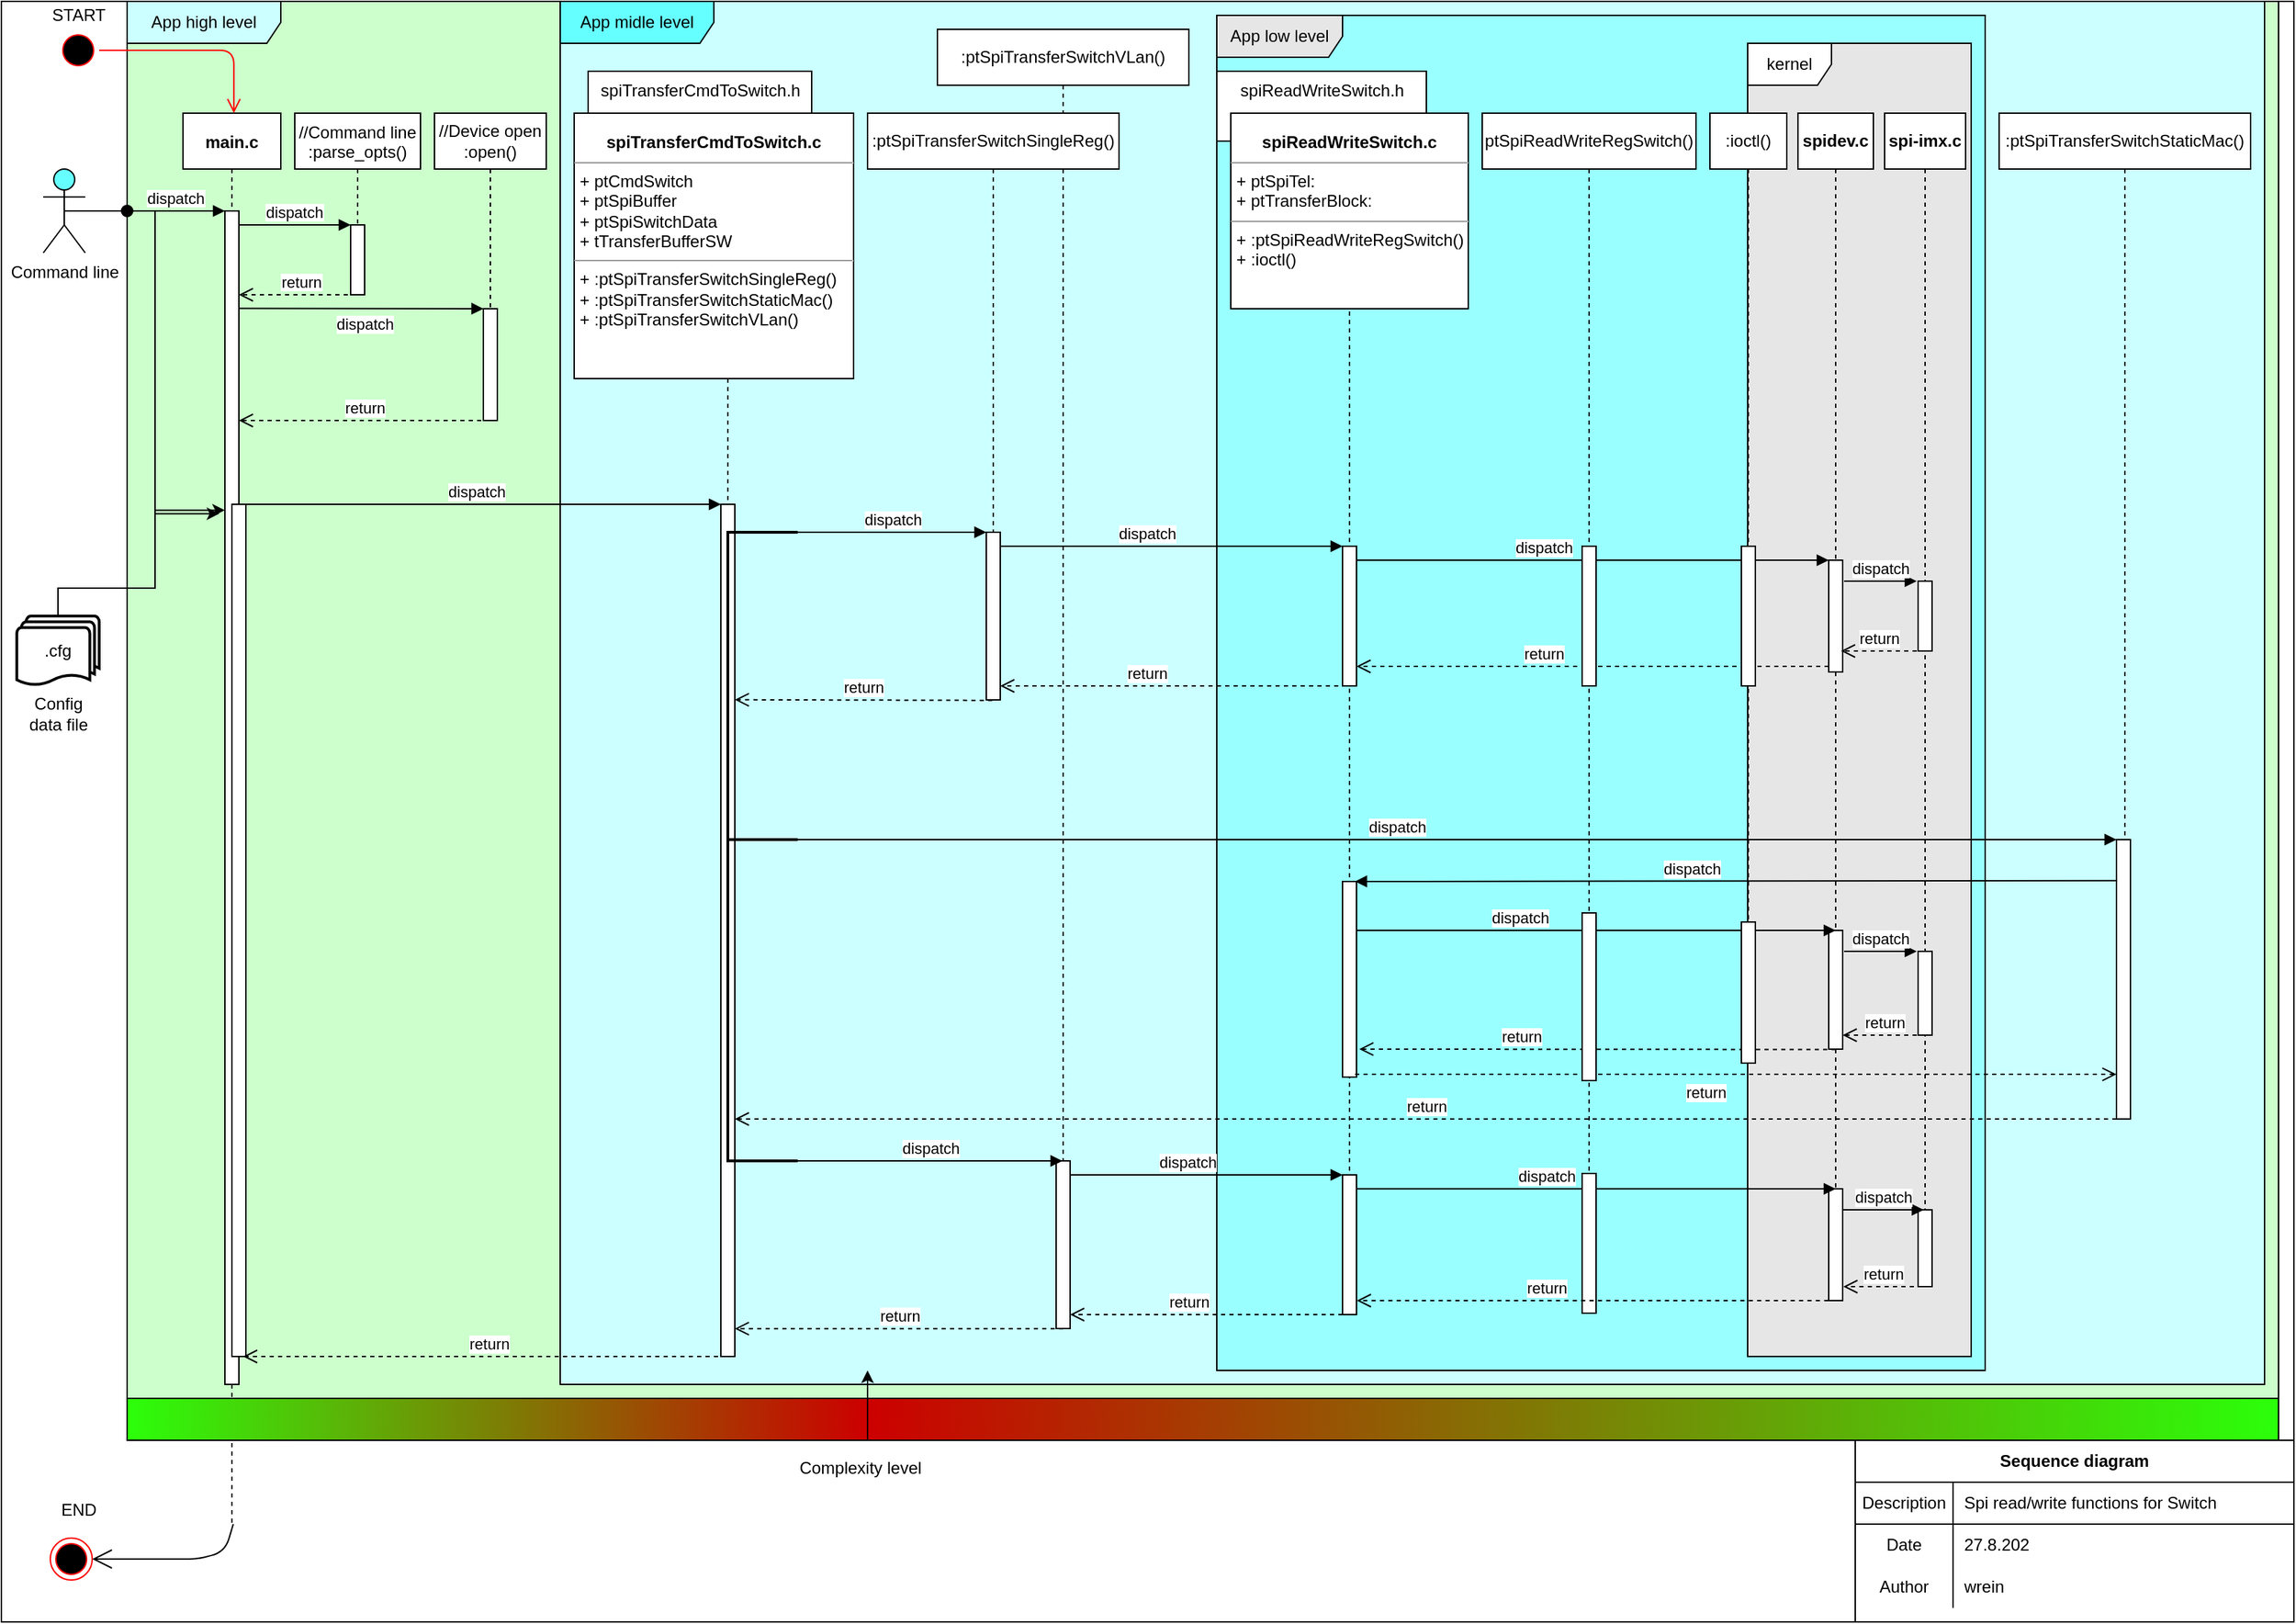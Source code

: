 <mxfile version="14.1.8" type="device"><diagram id="kgpKYQtTHZ0yAKxKKP6v" name="Page-1"><mxGraphModel dx="1086" dy="926" grid="1" gridSize="10" guides="1" tooltips="1" connect="1" arrows="1" fold="1" page="1" pageScale="1" pageWidth="1654" pageHeight="1169" background="#ffffff" math="0" shadow="0"><root><mxCell id="0"/><mxCell id="1" parent="0"/><mxCell id="VKZeagpRYc-gRWp1bDcH-94" value="" style="rounded=0;whiteSpace=wrap;html=1;shadow=0;labelBackgroundColor=none;fillColor=#ffffff;" parent="1" vertex="1"><mxGeometry width="1641" height="1160" as="geometry"/></mxCell><mxCell id="VKZeagpRYc-gRWp1bDcH-77" value="App high level" style="shape=umlFrame;whiteSpace=wrap;html=1;shadow=0;labelBackgroundColor=none;fillColor=#CCFFFF;width=110;height=30;swimlaneFillColor=#CCFFCC;" parent="1" vertex="1"><mxGeometry x="90" width="1540" height="1000" as="geometry"/></mxCell><mxCell id="VKZeagpRYc-gRWp1bDcH-73" value="&lt;span style=&quot;background-color: rgb(102 , 255 , 255)&quot;&gt;App midle level&lt;/span&gt;" style="shape=umlFrame;whiteSpace=wrap;html=1;shadow=0;labelBackgroundColor=none;rotation=0;width=110;height=30;labelPosition=center;verticalLabelPosition=middle;align=center;verticalAlign=middle;swimlaneFillColor=#CCFFFF;fillColor=#66FFFF;" parent="1" vertex="1"><mxGeometry x="400" width="1220" height="990" as="geometry"/></mxCell><mxCell id="VKZeagpRYc-gRWp1bDcH-72" value="App low level" style="shape=umlFrame;whiteSpace=wrap;html=1;shadow=0;labelBackgroundColor=none;fillColor=#E6E6E6;width=90;height=30;swimlaneFillColor=#99FFFF;" parent="1" vertex="1"><mxGeometry x="870" y="10" width="550" height="970" as="geometry"/></mxCell><mxCell id="VKZeagpRYc-gRWp1bDcH-71" value="kernel" style="shape=umlFrame;whiteSpace=wrap;html=1;labelBackgroundColor=#ffffff;shadow=0;swimlaneFillColor=#E6E6E6;" parent="1" vertex="1"><mxGeometry x="1250" y="30" width="160" height="940" as="geometry"/></mxCell><mxCell id="VKZeagpRYc-gRWp1bDcH-44" value="spiReadWriteSwitch.h" style="html=1;verticalAlign=top;" parent="1" vertex="1"><mxGeometry x="870" y="50" width="150" height="50" as="geometry"/></mxCell><mxCell id="VKZeagpRYc-gRWp1bDcH-32" value="spiTransferCmdToSwitch.h" style="html=1;verticalAlign=top;" parent="1" vertex="1"><mxGeometry x="420" y="50" width="160" height="50" as="geometry"/></mxCell><mxCell id="3nuBFxr9cyL0pnOWT2aG-1" value="main.c" style="shape=umlLifeline;perimeter=lifelinePerimeter;container=1;collapsible=0;recursiveResize=0;rounded=0;shadow=0;strokeWidth=1;fontStyle=1" parent="1" vertex="1"><mxGeometry x="130" y="80" width="70" height="1010" as="geometry"/></mxCell><mxCell id="3nuBFxr9cyL0pnOWT2aG-2" value="" style="points=[];perimeter=orthogonalPerimeter;rounded=0;shadow=0;strokeWidth=1;" parent="3nuBFxr9cyL0pnOWT2aG-1" vertex="1"><mxGeometry x="30" y="70" width="10" height="840" as="geometry"/></mxCell><mxCell id="3nuBFxr9cyL0pnOWT2aG-3" value="dispatch" style="verticalAlign=bottom;startArrow=oval;endArrow=block;startSize=8;shadow=0;strokeWidth=1;" parent="3nuBFxr9cyL0pnOWT2aG-1" target="3nuBFxr9cyL0pnOWT2aG-2" edge="1"><mxGeometry relative="1" as="geometry"><mxPoint x="-40" y="70" as="sourcePoint"/></mxGeometry></mxCell><mxCell id="3nuBFxr9cyL0pnOWT2aG-5" value="//Command line&#10;:parse_opts()" style="shape=umlLifeline;perimeter=lifelinePerimeter;container=1;collapsible=0;recursiveResize=0;rounded=0;shadow=0;strokeWidth=1;" parent="1" vertex="1"><mxGeometry x="210" y="80" width="90" height="130" as="geometry"/></mxCell><mxCell id="3nuBFxr9cyL0pnOWT2aG-6" value="" style="points=[];perimeter=orthogonalPerimeter;rounded=0;shadow=0;strokeWidth=1;" parent="3nuBFxr9cyL0pnOWT2aG-5" vertex="1"><mxGeometry x="40" y="80" width="10" height="50" as="geometry"/></mxCell><mxCell id="3nuBFxr9cyL0pnOWT2aG-7" value="return" style="verticalAlign=bottom;endArrow=open;dashed=1;endSize=8;shadow=0;strokeWidth=1;" parent="1" target="3nuBFxr9cyL0pnOWT2aG-2" edge="1"><mxGeometry relative="1" as="geometry"><mxPoint x="180" y="240.0" as="targetPoint"/><mxPoint x="260" y="210" as="sourcePoint"/><Array as="points"><mxPoint x="260" y="210"/></Array></mxGeometry></mxCell><mxCell id="3nuBFxr9cyL0pnOWT2aG-8" value="dispatch" style="verticalAlign=bottom;endArrow=block;entryX=0;entryY=0;shadow=0;strokeWidth=1;" parent="1" source="3nuBFxr9cyL0pnOWT2aG-2" target="3nuBFxr9cyL0pnOWT2aG-6" edge="1"><mxGeometry relative="1" as="geometry"><mxPoint x="275" y="160" as="sourcePoint"/></mxGeometry></mxCell><mxCell id="VKZeagpRYc-gRWp1bDcH-4" value="//Device open&lt;br&gt;:open()" style="shape=umlLifeline;perimeter=lifelinePerimeter;whiteSpace=wrap;html=1;container=1;collapsible=0;recursiveResize=0;outlineConnect=0;" parent="1" vertex="1"><mxGeometry x="310" y="80" width="80" height="220" as="geometry"/></mxCell><mxCell id="VKZeagpRYc-gRWp1bDcH-5" value="" style="html=1;points=[];perimeter=orthogonalPerimeter;" parent="VKZeagpRYc-gRWp1bDcH-4" vertex="1"><mxGeometry x="35" y="140" width="10" height="80" as="geometry"/></mxCell><mxCell id="VKZeagpRYc-gRWp1bDcH-6" value="dispatch" style="html=1;verticalAlign=bottom;endArrow=block;entryX=0;entryY=0;exitX=1;exitY=0.083;exitDx=0;exitDy=0;exitPerimeter=0;" parent="1" source="3nuBFxr9cyL0pnOWT2aG-2" target="VKZeagpRYc-gRWp1bDcH-5" edge="1"><mxGeometry x="0.029" y="-20" relative="1" as="geometry"><mxPoint x="177" y="220" as="sourcePoint"/><mxPoint as="offset"/></mxGeometry></mxCell><mxCell id="VKZeagpRYc-gRWp1bDcH-7" value="return" style="html=1;verticalAlign=bottom;endArrow=open;dashed=1;endSize=8;" parent="1" source="VKZeagpRYc-gRWp1bDcH-4" target="3nuBFxr9cyL0pnOWT2aG-2" edge="1"><mxGeometry relative="1" as="geometry"><mxPoint x="180" y="340" as="targetPoint"/><mxPoint x="430" y="340" as="sourcePoint"/><Array as="points"><mxPoint x="230" y="300"/></Array></mxGeometry></mxCell><mxCell id="VKZeagpRYc-gRWp1bDcH-9" value="" style="ellipse;html=1;shape=startState;fillColor=#000000;strokeColor=#ff0000;" parent="1" vertex="1"><mxGeometry x="40" y="20" width="30" height="30" as="geometry"/></mxCell><mxCell id="VKZeagpRYc-gRWp1bDcH-10" value="" style="edgeStyle=orthogonalEdgeStyle;html=1;verticalAlign=bottom;endArrow=open;endSize=8;strokeColor=#ff0000;entryX=0.52;entryY=0;entryDx=0;entryDy=0;entryPerimeter=0;" parent="1" source="VKZeagpRYc-gRWp1bDcH-9" target="3nuBFxr9cyL0pnOWT2aG-1" edge="1"><mxGeometry relative="1" as="geometry"><mxPoint x="55" y="110" as="targetPoint"/></mxGeometry></mxCell><mxCell id="VKZeagpRYc-gRWp1bDcH-11" value="" style="ellipse;html=1;shape=endState;fillColor=#000000;strokeColor=#ff0000;" parent="1" vertex="1"><mxGeometry x="35" y="1100" width="30" height="30" as="geometry"/></mxCell><mxCell id="VKZeagpRYc-gRWp1bDcH-13" value="" style="endArrow=open;endFill=1;endSize=12;html=1;entryX=1;entryY=0.5;entryDx=0;entryDy=0;exitX=0.514;exitY=1;exitDx=0;exitDy=0;exitPerimeter=0;" parent="1" source="3nuBFxr9cyL0pnOWT2aG-1" target="VKZeagpRYc-gRWp1bDcH-11" edge="1"><mxGeometry width="160" relative="1" as="geometry"><mxPoint x="166" y="1100" as="sourcePoint"/><mxPoint x="330" y="1001" as="targetPoint"/><Array as="points"><mxPoint x="160" y="1110"/><mxPoint x="140" y="1115"/></Array></mxGeometry></mxCell><mxCell id="VKZeagpRYc-gRWp1bDcH-28" value="" style="html=1;points=[];perimeter=orthogonalPerimeter;" parent="1" vertex="1"><mxGeometry x="165" y="360" width="10" height="610" as="geometry"/></mxCell><mxCell id="VKZeagpRYc-gRWp1bDcH-30" value="dispatch" style="html=1;verticalAlign=bottom;endArrow=block;entryX=0;entryY=0;" parent="1" source="3nuBFxr9cyL0pnOWT2aG-1" target="VKZeagpRYc-gRWp1bDcH-29" edge="1"><mxGeometry relative="1" as="geometry"><mxPoint x="510" y="360" as="sourcePoint"/></mxGeometry></mxCell><mxCell id="VKZeagpRYc-gRWp1bDcH-31" value="return" style="html=1;verticalAlign=bottom;endArrow=open;dashed=1;endSize=8;exitX=1;exitY=1;exitDx=0;exitDy=0;exitPerimeter=0;" parent="1" source="VKZeagpRYc-gRWp1bDcH-29" edge="1"><mxGeometry relative="1" as="geometry"><mxPoint x="173" y="970" as="targetPoint"/><mxPoint x="590" y="850" as="sourcePoint"/></mxGeometry></mxCell><mxCell id="VKZeagpRYc-gRWp1bDcH-41" value="dispatch" style="html=1;verticalAlign=bottom;endArrow=block;entryX=0;entryY=0;exitX=1;exitY=0;exitDx=0;exitDy=0;exitPerimeter=0;" parent="1" source="VKZeagpRYc-gRWp1bDcH-36" target="VKZeagpRYc-gRWp1bDcH-40" edge="1"><mxGeometry relative="1" as="geometry"><mxPoint x="620" y="380" as="sourcePoint"/></mxGeometry></mxCell><mxCell id="VKZeagpRYc-gRWp1bDcH-42" value="return" style="html=1;verticalAlign=bottom;endArrow=open;dashed=1;endSize=8;entryX=0;entryY=0.545;entryDx=0;entryDy=0;entryPerimeter=0;exitX=0.228;exitY=1.003;exitDx=0;exitDy=0;exitPerimeter=0;" parent="1" edge="1"><mxGeometry relative="1" as="geometry"><mxPoint x="525" y="499.9" as="targetPoint"/><mxPoint x="709.28" y="500.36" as="sourcePoint"/></mxGeometry></mxCell><mxCell id="VKZeagpRYc-gRWp1bDcH-43" value="spiReadWriteCPLD.c" style="shape=umlLifeline;perimeter=lifelinePerimeter;whiteSpace=wrap;html=1;container=1;collapsible=0;recursiveResize=0;outlineConnect=0;" parent="1" vertex="1"><mxGeometry x="880" y="80" width="170" height="860" as="geometry"/></mxCell><mxCell id="VKZeagpRYc-gRWp1bDcH-45" value="" style="html=1;points=[];perimeter=orthogonalPerimeter;" parent="VKZeagpRYc-gRWp1bDcH-43" vertex="1"><mxGeometry x="80" y="310" width="10" height="100" as="geometry"/></mxCell><mxCell id="VKZeagpRYc-gRWp1bDcH-60" value="" style="html=1;points=[];perimeter=orthogonalPerimeter;" parent="VKZeagpRYc-gRWp1bDcH-43" vertex="1"><mxGeometry x="80" y="550" width="10" height="140" as="geometry"/></mxCell><mxCell id="dVz9SOBv6okbCxQQQ4Bf-2" value="&lt;div style=&quot;text-align: center&quot;&gt;&lt;span&gt;&lt;b&gt;&lt;br&gt;&lt;/b&gt;&lt;/span&gt;&lt;/div&gt;&lt;div style=&quot;text-align: center&quot;&gt;&lt;span&gt;&lt;b&gt;spiReadWriteSwitch&lt;/b&gt;&lt;/span&gt;&lt;b&gt;.c&lt;/b&gt;&lt;/div&gt;&lt;hr size=&quot;1&quot;&gt;&lt;p style=&quot;margin: 0px ; margin-left: 4px&quot;&gt;+ ptSpiTel:&lt;br&gt;+ ptTransferBlock:&lt;/p&gt;&lt;hr size=&quot;1&quot;&gt;&lt;p style=&quot;margin: 0px ; margin-left: 4px&quot;&gt;+&amp;nbsp;&lt;span style=&quot;text-align: center&quot;&gt;:&lt;/span&gt;&lt;span style=&quot;text-align: center&quot;&gt;ptSpiReadWriteRegSwitch()&lt;/span&gt;&lt;/p&gt;&lt;p style=&quot;margin: 0px ; margin-left: 4px&quot;&gt;+ :ioctl()&lt;/p&gt;" style="verticalAlign=top;align=left;overflow=fill;fontSize=12;fontFamily=Helvetica;html=1;" parent="VKZeagpRYc-gRWp1bDcH-43" vertex="1"><mxGeometry width="170" height="140" as="geometry"/></mxCell><mxCell id="w2YBqmPwrg62u7bh0Tq--13" value="" style="html=1;points=[];perimeter=orthogonalPerimeter;" parent="VKZeagpRYc-gRWp1bDcH-43" vertex="1"><mxGeometry x="80" y="760" width="10" height="100" as="geometry"/></mxCell><mxCell id="VKZeagpRYc-gRWp1bDcH-46" value="dispatch" style="html=1;verticalAlign=bottom;endArrow=block;entryX=0;entryY=0;" parent="1" source="VKZeagpRYc-gRWp1bDcH-40" target="VKZeagpRYc-gRWp1bDcH-45" edge="1"><mxGeometry x="-0.143" relative="1" as="geometry"><mxPoint x="760" y="390" as="sourcePoint"/><mxPoint as="offset"/></mxGeometry></mxCell><mxCell id="VKZeagpRYc-gRWp1bDcH-47" value="return" style="html=1;verticalAlign=bottom;endArrow=open;dashed=1;endSize=8;" parent="1" target="VKZeagpRYc-gRWp1bDcH-40" edge="1"><mxGeometry x="0.132" relative="1" as="geometry"><mxPoint x="760" y="490" as="targetPoint"/><mxPoint x="957" y="490" as="sourcePoint"/><mxPoint as="offset"/></mxGeometry></mxCell><mxCell id="VKZeagpRYc-gRWp1bDcH-48" value="&lt;b&gt;spidev.c&lt;/b&gt;" style="shape=umlLifeline;perimeter=lifelinePerimeter;whiteSpace=wrap;html=1;container=1;collapsible=0;recursiveResize=0;outlineConnect=0;" parent="1" vertex="1"><mxGeometry x="1286" y="80" width="54" height="850" as="geometry"/></mxCell><mxCell id="VKZeagpRYc-gRWp1bDcH-49" value="" style="html=1;points=[];perimeter=orthogonalPerimeter;" parent="VKZeagpRYc-gRWp1bDcH-48" vertex="1"><mxGeometry x="22" y="320" width="10" height="80" as="geometry"/></mxCell><mxCell id="VKZeagpRYc-gRWp1bDcH-63" value="" style="html=1;points=[];perimeter=orthogonalPerimeter;" parent="VKZeagpRYc-gRWp1bDcH-48" vertex="1"><mxGeometry x="22" y="585" width="10" height="85" as="geometry"/></mxCell><mxCell id="w2YBqmPwrg62u7bh0Tq--15" value="" style="html=1;points=[];perimeter=orthogonalPerimeter;" parent="VKZeagpRYc-gRWp1bDcH-48" vertex="1"><mxGeometry x="22" y="770" width="10" height="80" as="geometry"/></mxCell><mxCell id="VKZeagpRYc-gRWp1bDcH-50" value="dispatch" style="html=1;verticalAlign=bottom;endArrow=block;entryX=0;entryY=0;" parent="1" target="VKZeagpRYc-gRWp1bDcH-49" edge="1"><mxGeometry x="-0.211" relative="1" as="geometry"><mxPoint x="970" y="400" as="sourcePoint"/><mxPoint as="offset"/></mxGeometry></mxCell><mxCell id="VKZeagpRYc-gRWp1bDcH-51" value="return" style="html=1;verticalAlign=bottom;endArrow=open;dashed=1;endSize=8;exitX=0;exitY=0.95;" parent="1" source="VKZeagpRYc-gRWp1bDcH-49" edge="1"><mxGeometry x="0.21" relative="1" as="geometry"><mxPoint x="970" y="476" as="targetPoint"/><mxPoint as="offset"/></mxGeometry></mxCell><mxCell id="VKZeagpRYc-gRWp1bDcH-52" value="&lt;b&gt;spi-imx.c&lt;/b&gt;" style="shape=umlLifeline;perimeter=lifelinePerimeter;whiteSpace=wrap;html=1;container=1;collapsible=0;recursiveResize=0;outlineConnect=0;" parent="1" vertex="1"><mxGeometry x="1348" y="80" width="58" height="840" as="geometry"/></mxCell><mxCell id="VKZeagpRYc-gRWp1bDcH-66" value="" style="html=1;points=[];perimeter=orthogonalPerimeter;" parent="VKZeagpRYc-gRWp1bDcH-52" vertex="1"><mxGeometry x="24" y="600" width="10" height="60" as="geometry"/></mxCell><mxCell id="VKZeagpRYc-gRWp1bDcH-53" value="" style="html=1;points=[];perimeter=orthogonalPerimeter;" parent="VKZeagpRYc-gRWp1bDcH-52" vertex="1"><mxGeometry x="24" y="335" width="10" height="50" as="geometry"/></mxCell><mxCell id="w2YBqmPwrg62u7bh0Tq--16" value="" style="html=1;points=[];perimeter=orthogonalPerimeter;" parent="VKZeagpRYc-gRWp1bDcH-52" vertex="1"><mxGeometry x="24" y="785" width="10" height="55" as="geometry"/></mxCell><mxCell id="VKZeagpRYc-gRWp1bDcH-54" value="dispatch" style="html=1;verticalAlign=bottom;endArrow=block;entryX=0;entryY=0;" parent="1" edge="1"><mxGeometry relative="1" as="geometry"><mxPoint x="1319" y="415" as="sourcePoint"/><mxPoint x="1371" y="415" as="targetPoint"/></mxGeometry></mxCell><mxCell id="VKZeagpRYc-gRWp1bDcH-55" value="return" style="html=1;verticalAlign=bottom;endArrow=open;dashed=1;endSize=8;" parent="1" edge="1"><mxGeometry relative="1" as="geometry"><mxPoint x="1316.81" y="465" as="targetPoint"/><mxPoint x="1371" y="465" as="sourcePoint"/><Array as="points"><mxPoint x="1324" y="465"/></Array></mxGeometry></mxCell><mxCell id="VKZeagpRYc-gRWp1bDcH-56" value=":ptSpiTransferSwitchStaticMac()" style="shape=umlLifeline;perimeter=lifelinePerimeter;whiteSpace=wrap;html=1;container=1;collapsible=0;recursiveResize=0;outlineConnect=0;" parent="1" vertex="1"><mxGeometry x="1430" y="80" width="180" height="720" as="geometry"/></mxCell><mxCell id="VKZeagpRYc-gRWp1bDcH-57" value="" style="html=1;points=[];perimeter=orthogonalPerimeter;" parent="VKZeagpRYc-gRWp1bDcH-56" vertex="1"><mxGeometry x="84" y="520" width="10" height="200" as="geometry"/></mxCell><mxCell id="VKZeagpRYc-gRWp1bDcH-58" value="dispatch" style="html=1;verticalAlign=bottom;endArrow=block;entryX=0;entryY=0;exitX=1;exitY=1;exitDx=0;exitDy=0;exitPerimeter=0;" parent="1" source="VKZeagpRYc-gRWp1bDcH-36" target="VKZeagpRYc-gRWp1bDcH-57" edge="1"><mxGeometry x="-0.092" relative="1" as="geometry"><mxPoint x="610" y="600" as="sourcePoint"/><mxPoint as="offset"/></mxGeometry></mxCell><mxCell id="VKZeagpRYc-gRWp1bDcH-61" value="dispatch" style="html=1;verticalAlign=bottom;endArrow=block;entryX=1;entryY=0;exitX=0.155;exitY=0.147;exitDx=0;exitDy=0;exitPerimeter=0;" parent="1" edge="1"><mxGeometry x="0.117" relative="1" as="geometry"><mxPoint x="1514.55" y="629.4" as="sourcePoint"/><mxPoint x="969" y="630" as="targetPoint"/><mxPoint as="offset"/></mxGeometry></mxCell><mxCell id="VKZeagpRYc-gRWp1bDcH-62" value="return" style="html=1;verticalAlign=bottom;endArrow=open;dashed=1;endSize=8;exitX=0.9;exitY=0.986;exitDx=0;exitDy=0;exitPerimeter=0;" parent="1" source="VKZeagpRYc-gRWp1bDcH-60" target="VKZeagpRYc-gRWp1bDcH-57" edge="1"><mxGeometry x="-0.079" y="-22" relative="1" as="geometry"><mxPoint x="1404.5" y="780" as="targetPoint"/><mxPoint x="950" y="780" as="sourcePoint"/><mxPoint as="offset"/></mxGeometry></mxCell><mxCell id="VKZeagpRYc-gRWp1bDcH-64" value="dispatch" style="html=1;verticalAlign=bottom;endArrow=block;entryX=0;entryY=0;" parent="1" edge="1"><mxGeometry x="-0.322" relative="1" as="geometry"><mxPoint x="969.81" y="665" as="sourcePoint"/><mxPoint x="1" as="offset"/><mxPoint x="1313" y="665" as="targetPoint"/></mxGeometry></mxCell><mxCell id="VKZeagpRYc-gRWp1bDcH-65" value="return" style="html=1;verticalAlign=bottom;endArrow=open;dashed=1;endSize=8;exitX=0.5;exitY=1.003;exitDx=0;exitDy=0;exitPerimeter=0;entryX=1.2;entryY=0.857;entryDx=0;entryDy=0;entryPerimeter=0;" parent="1" source="VKZeagpRYc-gRWp1bDcH-63" target="VKZeagpRYc-gRWp1bDcH-60" edge="1"><mxGeometry x="0.322" relative="1" as="geometry"><mxPoint x="899.5" y="760.25" as="targetPoint"/><mxPoint x="1255" y="760.25" as="sourcePoint"/><mxPoint as="offset"/></mxGeometry></mxCell><mxCell id="VKZeagpRYc-gRWp1bDcH-67" value="dispatch" style="html=1;verticalAlign=bottom;endArrow=block;entryX=0;entryY=0;" parent="1" edge="1"><mxGeometry relative="1" as="geometry"><mxPoint x="1319" y="680" as="sourcePoint"/><mxPoint x="1371" y="680" as="targetPoint"/></mxGeometry></mxCell><mxCell id="VKZeagpRYc-gRWp1bDcH-68" value="return" style="html=1;verticalAlign=bottom;endArrow=open;dashed=1;endSize=8;exitX=0;exitY=0.95;" parent="1" edge="1"><mxGeometry relative="1" as="geometry"><mxPoint x="1318" y="740" as="targetPoint"/><mxPoint x="1377" y="740" as="sourcePoint"/></mxGeometry></mxCell><mxCell id="VKZeagpRYc-gRWp1bDcH-59" value="return" style="html=1;verticalAlign=bottom;endArrow=open;dashed=1;endSize=8;exitX=0;exitY=1;exitDx=0;exitDy=0;exitPerimeter=0;" parent="1" source="VKZeagpRYc-gRWp1bDcH-57" target="VKZeagpRYc-gRWp1bDcH-29" edge="1"><mxGeometry relative="1" as="geometry"><mxPoint x="550" y="830" as="targetPoint"/><mxPoint x="1400" y="830.0" as="sourcePoint"/></mxGeometry></mxCell><mxCell id="w2YBqmPwrg62u7bh0Tq--1" style="edgeStyle=orthogonalEdgeStyle;rounded=0;orthogonalLoop=1;jettySize=auto;html=1;exitX=0.5;exitY=0.5;exitDx=0;exitDy=0;exitPerimeter=0;entryX=-0.4;entryY=0.258;entryDx=0;entryDy=0;entryPerimeter=0;" parent="1" source="VKZeagpRYc-gRWp1bDcH-76" target="3nuBFxr9cyL0pnOWT2aG-2" edge="1"><mxGeometry relative="1" as="geometry"/></mxCell><mxCell id="VKZeagpRYc-gRWp1bDcH-76" value="Command line" style="shape=umlActor;verticalLabelPosition=bottom;verticalAlign=top;html=1;shadow=0;labelBackgroundColor=none;fillColor=#66FFFF;" parent="1" vertex="1"><mxGeometry x="30" y="120" width="30" height="60" as="geometry"/></mxCell><mxCell id="VKZeagpRYc-gRWp1bDcH-80" value="Sequence diagram" style="shape=table;html=1;whiteSpace=wrap;startSize=30;container=1;collapsible=0;childLayout=tableLayout;fixedRows=1;rowLines=0;fontStyle=1;align=center;shadow=0;labelBackgroundColor=none;" parent="1" vertex="1"><mxGeometry x="1327" y="1030" width="314" height="130" as="geometry"/></mxCell><mxCell id="VKZeagpRYc-gRWp1bDcH-81" value="" style="shape=partialRectangle;html=1;whiteSpace=wrap;collapsible=0;dropTarget=0;pointerEvents=0;fillColor=none;top=0;left=0;bottom=1;right=0;points=[[0,0.5],[1,0.5]];portConstraint=eastwest;" parent="VKZeagpRYc-gRWp1bDcH-80" vertex="1"><mxGeometry y="30" width="314" height="30" as="geometry"/></mxCell><mxCell id="VKZeagpRYc-gRWp1bDcH-82" value="Description" style="shape=partialRectangle;html=1;whiteSpace=wrap;connectable=0;fillColor=none;top=0;left=0;bottom=0;right=0;overflow=hidden;" parent="VKZeagpRYc-gRWp1bDcH-81" vertex="1"><mxGeometry width="70" height="30" as="geometry"/></mxCell><mxCell id="VKZeagpRYc-gRWp1bDcH-83" value="Spi read/write functions for Switch" style="shape=partialRectangle;html=1;whiteSpace=wrap;connectable=0;fillColor=none;top=0;left=0;bottom=0;right=0;align=left;spacingLeft=6;overflow=hidden;" parent="VKZeagpRYc-gRWp1bDcH-81" vertex="1"><mxGeometry x="70" width="244" height="30" as="geometry"/></mxCell><mxCell id="VKZeagpRYc-gRWp1bDcH-84" value="" style="shape=partialRectangle;html=1;whiteSpace=wrap;collapsible=0;dropTarget=0;pointerEvents=0;fillColor=none;top=0;left=0;bottom=0;right=0;points=[[0,0.5],[1,0.5]];portConstraint=eastwest;" parent="VKZeagpRYc-gRWp1bDcH-80" vertex="1"><mxGeometry y="60" width="314" height="30" as="geometry"/></mxCell><mxCell id="VKZeagpRYc-gRWp1bDcH-85" value="Date" style="shape=partialRectangle;html=1;whiteSpace=wrap;connectable=0;fillColor=none;top=0;left=0;bottom=0;right=0;overflow=hidden;" parent="VKZeagpRYc-gRWp1bDcH-84" vertex="1"><mxGeometry width="70" height="30" as="geometry"/></mxCell><mxCell id="VKZeagpRYc-gRWp1bDcH-86" value="27.8.202" style="shape=partialRectangle;html=1;whiteSpace=wrap;connectable=0;fillColor=none;top=0;left=0;bottom=0;right=0;align=left;spacingLeft=6;overflow=hidden;" parent="VKZeagpRYc-gRWp1bDcH-84" vertex="1"><mxGeometry x="70" width="244" height="30" as="geometry"/></mxCell><mxCell id="VKZeagpRYc-gRWp1bDcH-87" value="" style="shape=partialRectangle;html=1;whiteSpace=wrap;collapsible=0;dropTarget=0;pointerEvents=0;fillColor=none;top=0;left=0;bottom=0;right=0;points=[[0,0.5],[1,0.5]];portConstraint=eastwest;" parent="VKZeagpRYc-gRWp1bDcH-80" vertex="1"><mxGeometry y="90" width="314" height="30" as="geometry"/></mxCell><mxCell id="VKZeagpRYc-gRWp1bDcH-88" value="Author" style="shape=partialRectangle;html=1;whiteSpace=wrap;connectable=0;fillColor=none;top=0;left=0;bottom=0;right=0;overflow=hidden;" parent="VKZeagpRYc-gRWp1bDcH-87" vertex="1"><mxGeometry width="70" height="30" as="geometry"/></mxCell><mxCell id="VKZeagpRYc-gRWp1bDcH-89" value="wrein" style="shape=partialRectangle;html=1;whiteSpace=wrap;connectable=0;fillColor=none;top=0;left=0;bottom=0;right=0;align=left;spacingLeft=6;overflow=hidden;" parent="VKZeagpRYc-gRWp1bDcH-87" vertex="1"><mxGeometry x="70" width="244" height="30" as="geometry"/></mxCell><mxCell id="VKZeagpRYc-gRWp1bDcH-90" value="END" style="text;html=1;align=center;verticalAlign=middle;resizable=0;points=[];autosize=1;" parent="1" vertex="1"><mxGeometry x="35" y="1070" width="40" height="20" as="geometry"/></mxCell><mxCell id="VKZeagpRYc-gRWp1bDcH-91" value="START" style="text;html=1;align=center;verticalAlign=middle;resizable=0;points=[];autosize=1;" parent="1" vertex="1"><mxGeometry x="30" width="50" height="20" as="geometry"/></mxCell><mxCell id="dVz9SOBv6okbCxQQQ4Bf-3" value="&lt;span&gt;:ioctl()&lt;/span&gt;" style="shape=umlLifeline;perimeter=lifelinePerimeter;whiteSpace=wrap;html=1;container=1;collapsible=0;recursiveResize=0;outlineConnect=0;" parent="1" vertex="1"><mxGeometry x="1223" y="80" width="55" height="680" as="geometry"/></mxCell><mxCell id="dVz9SOBv6okbCxQQQ4Bf-4" value="" style="html=1;points=[];perimeter=orthogonalPerimeter;" parent="dVz9SOBv6okbCxQQQ4Bf-3" vertex="1"><mxGeometry x="22.5" y="310" width="10" height="100" as="geometry"/></mxCell><mxCell id="dVz9SOBv6okbCxQQQ4Bf-5" value="" style="html=1;points=[];perimeter=orthogonalPerimeter;" parent="dVz9SOBv6okbCxQQQ4Bf-3" vertex="1"><mxGeometry x="22.5" y="579" width="10" height="101" as="geometry"/></mxCell><mxCell id="VKZeagpRYc-gRWp1bDcH-14" value="spiTestFuncCPLD.c" style="shape=umlLifeline;perimeter=lifelinePerimeter;whiteSpace=wrap;html=1;container=1;collapsible=0;recursiveResize=0;outlineConnect=0;" parent="1" vertex="1"><mxGeometry x="430" y="80" width="180" height="890" as="geometry"/></mxCell><mxCell id="VKZeagpRYc-gRWp1bDcH-29" value="" style="html=1;points=[];perimeter=orthogonalPerimeter;" parent="VKZeagpRYc-gRWp1bDcH-14" vertex="1"><mxGeometry x="85" y="280" width="10" height="610" as="geometry"/></mxCell><mxCell id="VKZeagpRYc-gRWp1bDcH-36" value="" style="strokeWidth=2;html=1;shape=mxgraph.flowchart.annotation_1;align=left;pointerEvents=1;" parent="VKZeagpRYc-gRWp1bDcH-14" vertex="1"><mxGeometry x="90" y="300" width="50" height="220" as="geometry"/></mxCell><mxCell id="dVz9SOBv6okbCxQQQ4Bf-1" value="&lt;div style=&quot;text-align: center&quot;&gt;&lt;span&gt;&lt;b&gt;&lt;br&gt;&lt;/b&gt;&lt;/span&gt;&lt;/div&gt;&lt;div style=&quot;text-align: center&quot;&gt;&lt;span&gt;&lt;b&gt;spiTransferCmdToSwitch.c&lt;/b&gt;&lt;/span&gt;&lt;/div&gt;&lt;hr size=&quot;1&quot;&gt;&lt;p style=&quot;margin: 0px ; margin-left: 4px&quot;&gt;+&amp;nbsp;ptCmdSwitch&lt;br&gt;+ ptSpiBuffer&lt;/p&gt;&lt;p style=&quot;margin: 0px ; margin-left: 4px&quot;&gt;+&amp;nbsp;ptSpiSwitchData&lt;/p&gt;&lt;p style=&quot;margin: 0px ; margin-left: 4px&quot;&gt;+&amp;nbsp;tTransferBufferSW&lt;/p&gt;&lt;hr size=&quot;1&quot;&gt;&lt;p style=&quot;margin: 0px ; margin-left: 4px&quot;&gt;+&amp;nbsp;&lt;span style=&quot;text-align: center&quot;&gt;:&lt;/span&gt;&lt;span style=&quot;text-align: center&quot;&gt;ptSpiTransferSwitchSingleReg&lt;/span&gt;&lt;span style=&quot;text-align: center&quot;&gt;()&lt;/span&gt;&lt;/p&gt;&lt;p style=&quot;margin: 0px ; margin-left: 4px&quot;&gt;+ :ptSpiTransferSwitchStaticMac()&lt;/p&gt;&lt;p style=&quot;margin: 0px ; margin-left: 4px&quot;&gt;+ :ptSpiTransferSwitchVLan()&lt;/p&gt;" style="verticalAlign=middle;align=left;overflow=fill;fontSize=12;fontFamily=Helvetica;html=1;" parent="VKZeagpRYc-gRWp1bDcH-14" vertex="1"><mxGeometry x="-20" width="200" height="190" as="geometry"/></mxCell><mxCell id="w2YBqmPwrg62u7bh0Tq--5" value="" style="strokeWidth=2;html=1;shape=mxgraph.flowchart.annotation_1;align=left;pointerEvents=1;" parent="VKZeagpRYc-gRWp1bDcH-14" vertex="1"><mxGeometry x="90" y="520" width="50" height="230" as="geometry"/></mxCell><mxCell id="w2YBqmPwrg62u7bh0Tq--3" value=":ptSpiTransferSwitchVLan()" style="shape=umlLifeline;perimeter=lifelinePerimeter;whiteSpace=wrap;html=1;container=1;collapsible=0;recursiveResize=0;outlineConnect=0;size=40;" parent="1" vertex="1"><mxGeometry x="670" y="20" width="180" height="930" as="geometry"/></mxCell><mxCell id="w2YBqmPwrg62u7bh0Tq--4" value="" style="html=1;points=[];perimeter=orthogonalPerimeter;" parent="w2YBqmPwrg62u7bh0Tq--3" vertex="1"><mxGeometry x="85" y="810" width="10" height="120" as="geometry"/></mxCell><mxCell id="VKZeagpRYc-gRWp1bDcH-34" value=":ptSpiTransferSwitchSingleReg()" style="shape=umlLifeline;perimeter=lifelinePerimeter;whiteSpace=wrap;html=1;container=1;collapsible=0;recursiveResize=0;outlineConnect=0;size=40;" parent="1" vertex="1"><mxGeometry x="620" y="80" width="180" height="420" as="geometry"/></mxCell><mxCell id="VKZeagpRYc-gRWp1bDcH-40" value="" style="html=1;points=[];perimeter=orthogonalPerimeter;" parent="VKZeagpRYc-gRWp1bDcH-34" vertex="1"><mxGeometry x="85" y="300" width="10" height="120" as="geometry"/></mxCell><mxCell id="w2YBqmPwrg62u7bh0Tq--6" value="dispatch" style="html=1;verticalAlign=bottom;endArrow=block;" parent="1" target="w2YBqmPwrg62u7bh0Tq--13" edge="1"><mxGeometry x="-0.143" relative="1" as="geometry"><mxPoint x="765" y="840" as="sourcePoint"/><mxPoint x="940" y="840" as="targetPoint"/><mxPoint as="offset"/></mxGeometry></mxCell><mxCell id="w2YBqmPwrg62u7bh0Tq--7" value="return" style="html=1;verticalAlign=bottom;endArrow=open;dashed=1;endSize=8;exitX=0;exitY=1;exitDx=0;exitDy=0;exitPerimeter=0;" parent="1" source="w2YBqmPwrg62u7bh0Tq--13" edge="1"><mxGeometry x="0.132" relative="1" as="geometry"><mxPoint x="765" y="940" as="targetPoint"/><mxPoint x="940" y="940" as="sourcePoint"/><mxPoint as="offset"/></mxGeometry></mxCell><mxCell id="w2YBqmPwrg62u7bh0Tq--8" value="dispatch" style="html=1;verticalAlign=bottom;endArrow=block;entryX=0;entryY=0;exitX=0.5;exitY=0.1;exitDx=0;exitDy=0;exitPerimeter=0;" parent="1" edge="1"><mxGeometry x="-0.211" relative="1" as="geometry"><mxPoint x="970" y="850" as="sourcePoint"/><mxPoint as="offset"/><mxPoint x="1313" y="850" as="targetPoint"/></mxGeometry></mxCell><mxCell id="w2YBqmPwrg62u7bh0Tq--9" value="dispatch" style="html=1;verticalAlign=bottom;endArrow=block;entryX=0;entryY=0;" parent="1" edge="1"><mxGeometry relative="1" as="geometry"><mxPoint x="1318" y="865" as="sourcePoint"/><mxPoint x="1376" y="865" as="targetPoint"/></mxGeometry></mxCell><mxCell id="w2YBqmPwrg62u7bh0Tq--10" value="return" style="html=1;verticalAlign=bottom;endArrow=open;dashed=1;endSize=8;" parent="1" edge="1"><mxGeometry relative="1" as="geometry"><mxPoint x="1318.5" y="920" as="targetPoint"/><mxPoint x="1375" y="920" as="sourcePoint"/><Array as="points"><mxPoint x="1326" y="920"/></Array></mxGeometry></mxCell><mxCell id="w2YBqmPwrg62u7bh0Tq--11" value="dispatch" style="html=1;verticalAlign=bottom;endArrow=block;exitX=1;exitY=0;exitDx=0;exitDy=0;exitPerimeter=0;" parent="1" target="w2YBqmPwrg62u7bh0Tq--3" edge="1"><mxGeometry relative="1" as="geometry"><mxPoint x="570" y="830" as="sourcePoint"/><mxPoint x="705" y="830.0" as="targetPoint"/></mxGeometry></mxCell><mxCell id="w2YBqmPwrg62u7bh0Tq--12" value="return" style="html=1;verticalAlign=bottom;endArrow=open;dashed=1;endSize=8;" parent="1" target="VKZeagpRYc-gRWp1bDcH-29" edge="1"><mxGeometry relative="1" as="geometry"><mxPoint x="570" y="950.0" as="targetPoint"/><mxPoint x="760" y="950.1" as="sourcePoint"/></mxGeometry></mxCell><mxCell id="dVz9SOBv6okbCxQQQ4Bf-6" value="ptSpiReadWriteRegSwitch()" style="shape=umlLifeline;perimeter=lifelinePerimeter;whiteSpace=wrap;html=1;container=1;collapsible=0;recursiveResize=0;outlineConnect=0;" parent="1" vertex="1"><mxGeometry x="1060" y="80" width="153" height="850" as="geometry"/></mxCell><mxCell id="dVz9SOBv6okbCxQQQ4Bf-7" value="" style="html=1;points=[];perimeter=orthogonalPerimeter;" parent="dVz9SOBv6okbCxQQQ4Bf-6" vertex="1"><mxGeometry x="71.5" y="310" width="10" height="100" as="geometry"/></mxCell><mxCell id="dVz9SOBv6okbCxQQQ4Bf-8" value="" style="html=1;points=[];perimeter=orthogonalPerimeter;" parent="dVz9SOBv6okbCxQQQ4Bf-6" vertex="1"><mxGeometry x="71.5" y="572.5" width="10" height="120" as="geometry"/></mxCell><mxCell id="w2YBqmPwrg62u7bh0Tq--18" value="" style="html=1;points=[];perimeter=orthogonalPerimeter;" parent="dVz9SOBv6okbCxQQQ4Bf-6" vertex="1"><mxGeometry x="71.5" y="759" width="10" height="100" as="geometry"/></mxCell><mxCell id="w2YBqmPwrg62u7bh0Tq--17" value="return" style="html=1;verticalAlign=bottom;endArrow=open;dashed=1;endSize=8;exitX=0;exitY=0.95;" parent="1" edge="1"><mxGeometry x="0.21" relative="1" as="geometry"><mxPoint x="970.25" y="930" as="targetPoint"/><mxPoint as="offset"/><mxPoint x="1313.75" y="930" as="sourcePoint"/></mxGeometry></mxCell><mxCell id="w2YBqmPwrg62u7bh0Tq--20" style="edgeStyle=orthogonalEdgeStyle;rounded=0;orthogonalLoop=1;jettySize=auto;html=1;exitX=0.5;exitY=0;exitDx=0;exitDy=0;exitPerimeter=0;entryX=0;entryY=0.255;entryDx=0;entryDy=0;entryPerimeter=0;" parent="1" source="w2YBqmPwrg62u7bh0Tq--19" target="3nuBFxr9cyL0pnOWT2aG-2" edge="1"><mxGeometry relative="1" as="geometry"><Array as="points"><mxPoint x="41" y="420"/><mxPoint x="110" y="420"/><mxPoint x="110" y="364"/></Array></mxGeometry></mxCell><mxCell id="w2YBqmPwrg62u7bh0Tq--19" value=".cfg" style="strokeWidth=2;html=1;shape=mxgraph.flowchart.multi-document;whiteSpace=wrap;" parent="1" vertex="1"><mxGeometry x="11" y="440" width="59" height="50" as="geometry"/></mxCell><mxCell id="w2YBqmPwrg62u7bh0Tq--22" value="Config data file" style="text;html=1;strokeColor=none;fillColor=none;align=center;verticalAlign=middle;whiteSpace=wrap;rounded=0;" parent="1" vertex="1"><mxGeometry x="15.5" y="500" width="49.5" height="20" as="geometry"/></mxCell><mxCell id="-SaGK7gWQxDTC0G03fA2-1" value="" style="rounded=0;whiteSpace=wrap;html=1;gradientColor=#2BFF0A;gradientDirection=east;fillColor=#CC0000;" parent="1" vertex="1"><mxGeometry x="620" y="1000" width="1010" height="30" as="geometry"/></mxCell><mxCell id="-SaGK7gWQxDTC0G03fA2-2" style="edgeStyle=orthogonalEdgeStyle;rounded=0;orthogonalLoop=1;jettySize=auto;html=1;exitX=0;exitY=1;exitDx=0;exitDy=0;" parent="1" source="-SaGK7gWQxDTC0G03fA2-3" edge="1"><mxGeometry relative="1" as="geometry"><mxPoint x="620" y="980" as="targetPoint"/></mxGeometry></mxCell><mxCell id="-SaGK7gWQxDTC0G03fA2-3" value="" style="rounded=0;whiteSpace=wrap;html=1;gradientColor=#2BFF0A;gradientDirection=east;fillColor=#CC0000;direction=west;" parent="1" vertex="1"><mxGeometry x="90" y="1000" width="530" height="30" as="geometry"/></mxCell><mxCell id="-SaGK7gWQxDTC0G03fA2-4" value="Complexity level" style="text;html=1;strokeColor=none;fillColor=none;align=center;verticalAlign=middle;whiteSpace=wrap;rounded=0;" parent="1" vertex="1"><mxGeometry x="560" y="1040" width="110" height="20" as="geometry"/></mxCell></root></mxGraphModel></diagram></mxfile>